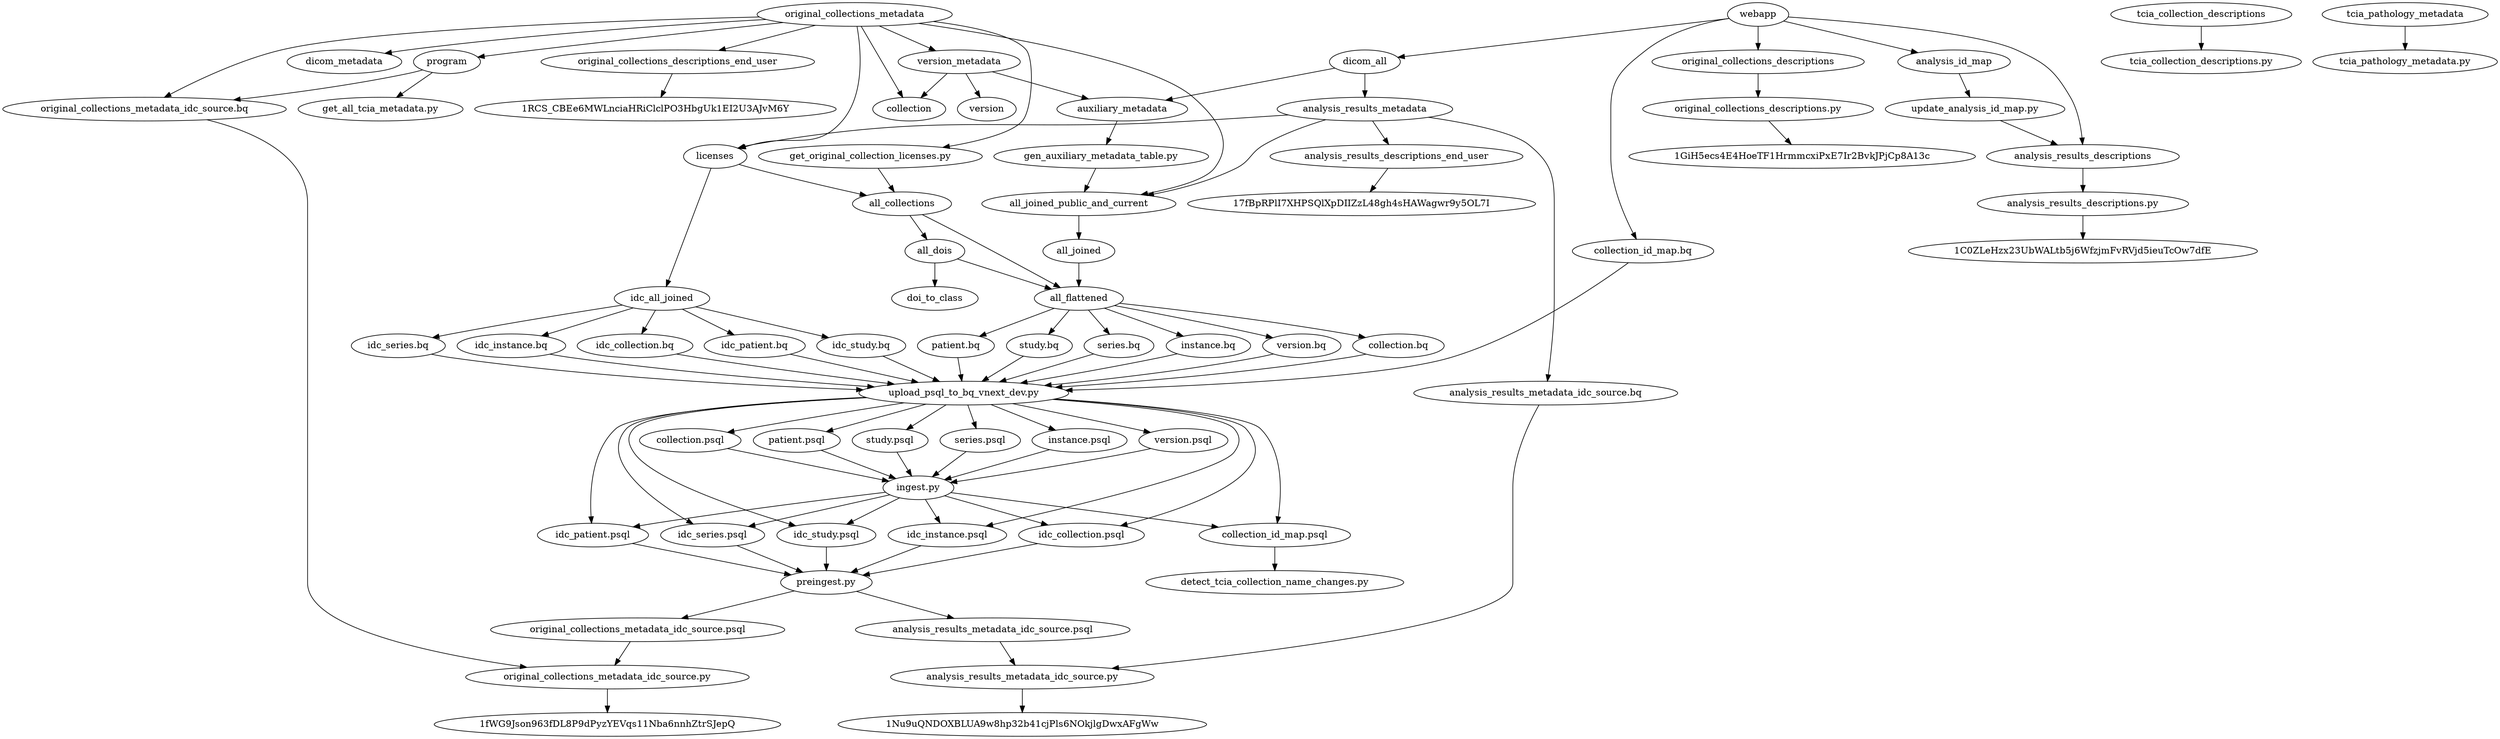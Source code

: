 digraph etl {
    "dicom_all" -> {"analysis_results_metadata", "auxiliary_metadata"}
    "original_collections_descriptions_end_user" -> "1RCS_CBEe6MWLnciaHRiClclPO3HbgUk1EI2U3AJvM6Y"
    "original_collections_metadata_idc_source.bq" -> "original_collections_metadata_idc_source.py"
    "original_collections_metadata_idc_source.psql" -> "original_collections_metadata_idc_source.py"
    "original_collections_metadata_idc_source.py" -> "1fWG9Json963fDL8P9dPyzYEVqs11Nba6nnhZtrSJepQ"
    "program" -> {"original_collections_metadata_idc_source.bq", "get_all_tcia_metadata.py"}
    "version_metadata" -> {"version", "auxiliary_metadata", "collection", "version"}
    "licenses"-> {"all_collections", "idc_all_joined"}
    "original_collections_metadata" -> {"original_collections_metadata_idc_source.bq" , "program", "all_joined_public_and_current", "dicom_metadata", "original_collections_descriptions_end_user",
        "licenses", "version_metadata", "collection", "get_original_collection_licenses.py"}
    "get_original_collection_licenses.py" -> "all_collections"
    "auxiliary_metadata" -> "gen_auxiliary_metadata_table.py" -> "all_joined_public_and_current"
    "analysis_results_metadata" -> {"licenses", "all_joined_public_and_current", "analysis_results_descriptions_end_user", "analysis_results_metadata_idc_source.bq"}
    "analysis_results_metadata_idc_source.bq" -> "analysis_results_metadata_idc_source.py"
    "analysis_results_metadata_idc_source.psql" -> "analysis_results_metadata_idc_source.py"
    "analysis_results_metadata_idc_source.py" -> "1Nu9uQNDOXBLUA9w8hp32b41cjPls6NOkjlgDwxAFgWw"
    "analysis_results_descriptions_end_user" -> "17fBpRPlI7XHPSQlXpDIIZzL48gh4sHAWagwr9y5OL7I"
    "analysis_id_map" -> "update_analysis_id_map.py"
    "webapp" -> {"analysis_id_map", "original_collections_descriptions", "dicom_all", "collection_id_map.bq", "analysis_results_descriptions"}
    "idc_all_joined" -> {"idc_collection.bq", "idc_patient.bq", "idc_study.bq", "idc_series.bq", "idc_instance.bq"} -> "upload_psql_to_bq_vnext_dev.py"
    "upload_psql_to_bq_vnext_dev.py" -> {"idc_collection.psql", "idc_patient.psql", "idc_study.psql", "idc_series.psql", "idc_instance.psql"} -> "preingest.py"
    "preingest.py" -> {"original_collections_metadata_idc_source.psql", "analysis_results_metadata_idc_source.psql"}
    "all_joined_public_and_current" -> "all_joined" -> "all_flattened"
    "all_collections" -> {"all_flattened", "all_dois"}
    "all_dois" -> {"all_flattened", "doi_to_class"}
    "all_flattened" -> {"version.bq", "collection.bq", "patient.bq", "study.bq", "series.bq", "instance.bq"} -> "upload_psql_to_bq_vnext_dev.py"
    "upload_psql_to_bq_vnext_dev.py" -> {"version.psql", "collection.psql", "patient.psql", "study.psql", "series.psql", "instance.psql"} -> "ingest.py"
    "analysis_results_descriptions" -> "analysis_results_descriptions.py" -> "1C0ZLeHzx23UbWALtb5j6WfzjmFvRVjd5ieuTcOw7dfE"
    "ingest.py" -> {"collection_id_map.psql", "idc_collection.psql", "idc_patient.psql", "idc_study.psql", "idc_series.psql", "idc_instance.psql"}

    "update_analysis_id_map.py" -> "analysis_results_descriptions"
    "collection_id_map.bq" -> "upload_psql_to_bq_vnext_dev.py" -> "collection_id_map.psql" -> "detect_tcia_collection_name_changes.py"
    "tcia_collection_descriptions" -> "tcia_collection_descriptions.py"
    "tcia_pathology_metadata" -> "tcia_pathology_metadata.py"
    "original_collections_descriptions" -> "original_collections_descriptions.py" -> "1GiH5ecs4E4HoeTF1HrmmcxiPxE7Ir2BvkJPjCp8A13c"
}
